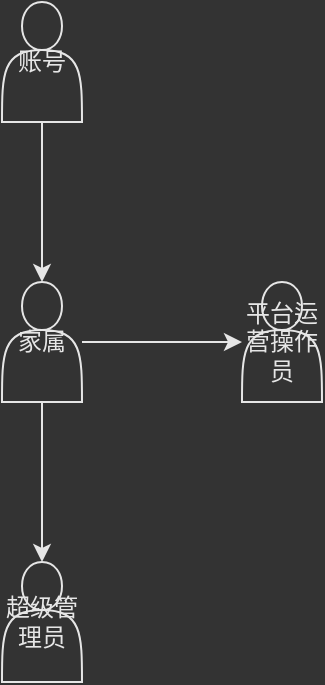 <mxfile version="20.2.4" type="github">
  <diagram id="o6OXmS90365OrSwRLali" name="beginner_level">
    <mxGraphModel dx="1422" dy="761" grid="1" gridSize="10" guides="1" tooltips="1" connect="1" arrows="1" fold="1" page="1" pageScale="1" pageWidth="827" pageHeight="1169" background="#333333" math="0" shadow="0">
      <root>
        <mxCell id="0" />
        <mxCell id="1" parent="0" />
        <mxCell id="3lLjW_SJBXpCS5TzsEJV-9" value="" style="edgeStyle=orthogonalEdgeStyle;rounded=0;orthogonalLoop=1;jettySize=auto;html=1;fontColor=#E6E6E6;strokeColor=#E6E6E6;" edge="1" parent="1" source="3lLjW_SJBXpCS5TzsEJV-5" target="3lLjW_SJBXpCS5TzsEJV-8">
          <mxGeometry relative="1" as="geometry" />
        </mxCell>
        <mxCell id="3lLjW_SJBXpCS5TzsEJV-5" value="&lt;font color=&quot;#e6e6e6&quot;&gt;账号&lt;/font&gt;" style="shape=actor;whiteSpace=wrap;html=1;fillColor=none;strokeColor=#E6E6E6;" vertex="1" parent="1">
          <mxGeometry x="430" y="160" width="40" height="60" as="geometry" />
        </mxCell>
        <mxCell id="3lLjW_SJBXpCS5TzsEJV-11" value="" style="edgeStyle=orthogonalEdgeStyle;rounded=0;orthogonalLoop=1;jettySize=auto;html=1;fontColor=#E6E6E6;strokeColor=#E6E6E6;" edge="1" parent="1" source="3lLjW_SJBXpCS5TzsEJV-8" target="3lLjW_SJBXpCS5TzsEJV-10">
          <mxGeometry relative="1" as="geometry" />
        </mxCell>
        <mxCell id="3lLjW_SJBXpCS5TzsEJV-13" value="" style="edgeStyle=orthogonalEdgeStyle;rounded=0;orthogonalLoop=1;jettySize=auto;html=1;fontColor=#E6E6E6;strokeColor=#E6E6E6;" edge="1" parent="1" source="3lLjW_SJBXpCS5TzsEJV-8" target="3lLjW_SJBXpCS5TzsEJV-12">
          <mxGeometry relative="1" as="geometry" />
        </mxCell>
        <mxCell id="3lLjW_SJBXpCS5TzsEJV-8" value="&lt;font color=&quot;#e6e6e6&quot;&gt;家属&lt;/font&gt;" style="shape=actor;whiteSpace=wrap;html=1;fillColor=none;strokeColor=#E6E6E6;" vertex="1" parent="1">
          <mxGeometry x="430" y="300" width="40" height="60" as="geometry" />
        </mxCell>
        <mxCell id="3lLjW_SJBXpCS5TzsEJV-10" value="&lt;font color=&quot;#e6e6e6&quot;&gt;超级管理员&lt;/font&gt;" style="shape=actor;whiteSpace=wrap;html=1;fillColor=none;strokeColor=#E6E6E6;" vertex="1" parent="1">
          <mxGeometry x="430" y="440" width="40" height="60" as="geometry" />
        </mxCell>
        <mxCell id="3lLjW_SJBXpCS5TzsEJV-12" value="&lt;font color=&quot;#e6e6e6&quot;&gt;平台运营操作员&lt;/font&gt;" style="shape=actor;whiteSpace=wrap;html=1;fillColor=none;strokeColor=#E6E6E6;" vertex="1" parent="1">
          <mxGeometry x="550" y="300" width="40" height="60" as="geometry" />
        </mxCell>
      </root>
    </mxGraphModel>
  </diagram>
</mxfile>
